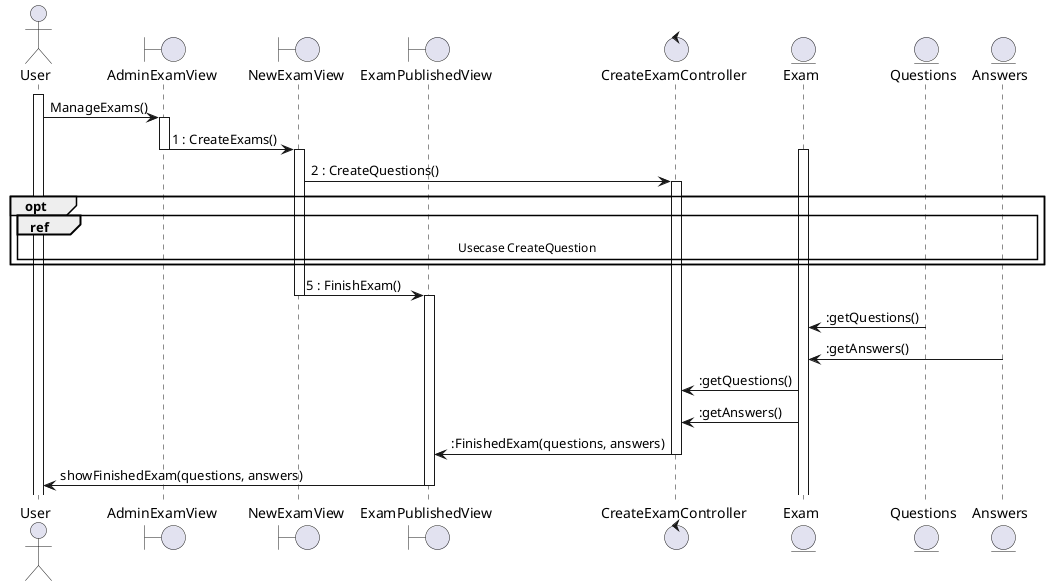 @startuml
actor User

boundary AdminExamView as AV
boundary NewExamView as NV
boundary ExamPublishedView as PV

control CreateExamController as C

entity Exam as X
entity Questions as Q
entity Answers as A

activate User
User -> AV : ManageExams()
activate AV

AV -> NV : 1 : CreateExams()
deactivate AV
activate NV
activate X

NV -> C : 2 : CreateQuestions()
activate C
opt 
ref over User,A
Usecase CreateQuestion
end ref
end
NV -> PV : 5 : FinishExam()
deactivate NV
activate PV

Q -> X : :getQuestions()

A -> X : :getAnswers()

X -> C : :getQuestions()

X ->  C : :getAnswers()


C -> PV : :FinishedExam(questions, answers)
deactivate C

PV -> User : showFinishedExam(questions, answers)
deactivate PV
@enduml